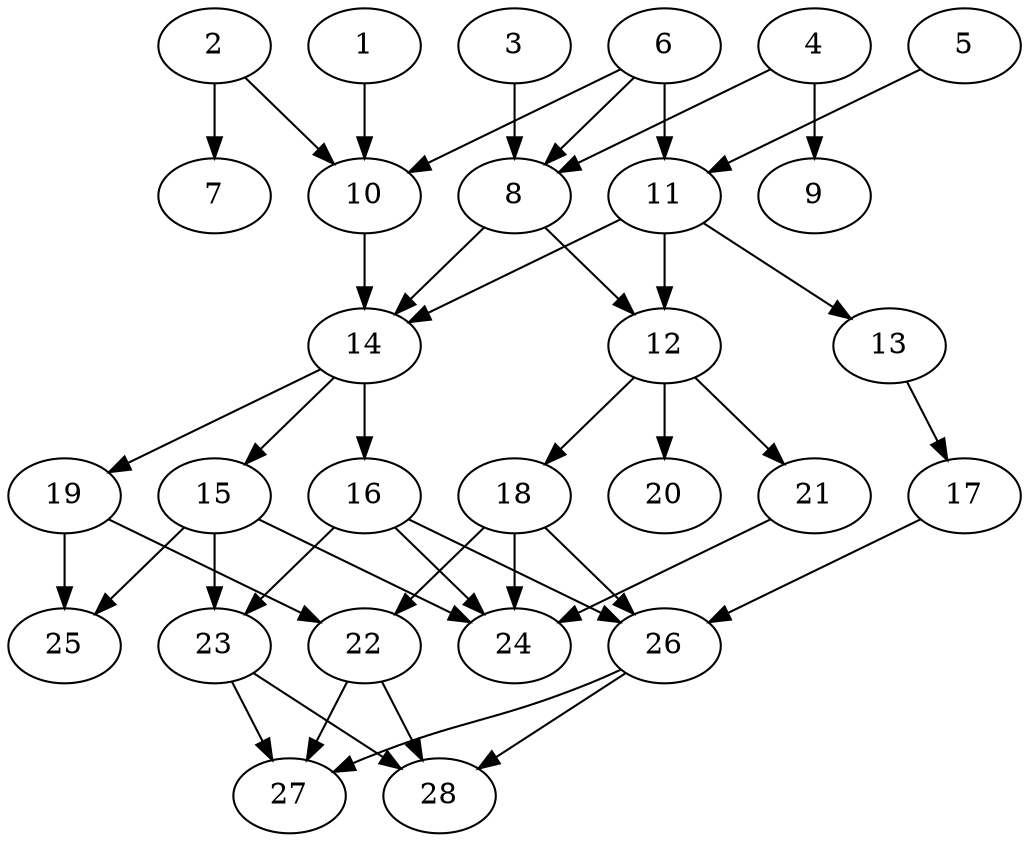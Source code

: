 // DAG (tier=2-normal, mode=compute, n=28, ccr=0.366, fat=0.537, density=0.455, regular=0.476, jump=0.188, mindata=524288, maxdata=8388608)
// DAG automatically generated by daggen at Sun Aug 24 16:33:33 2025
// /home/ermia/Project/Environments/daggen/bin/daggen --dot --ccr 0.366 --fat 0.537 --regular 0.476 --density 0.455 --jump 0.188 --mindata 524288 --maxdata 8388608 -n 28 
digraph G {
  1 [size="140727407678597280", alpha="0.16", expect_size="70363703839298640"]
  1 -> 10 [size ="107631913992192"]
  2 [size="351814477512563490816", alpha="0.01", expect_size="175907238756281745408"]
  2 -> 7 [size ="398687352127488"]
  2 -> 10 [size ="398687352127488"]
  3 [size="12962241561667567616", alpha="0.08", expect_size="6481120780833783808"]
  3 -> 8 [size ="44144512729088"]
  4 [size="138531253717615771648", alpha="0.03", expect_size="69265626858807885824"]
  4 -> 8 [size ="214184725839872"]
  4 -> 9 [size ="214184725839872"]
  5 [size="245882878042065338368", alpha="0.02", expect_size="122941439021032669184"]
  5 -> 11 [size ="313984959905792"]
  6 [size="3513977709802798", alpha="0.18", expect_size="1756988854901399"]
  6 -> 8 [size ="77422187773952"]
  6 -> 10 [size ="77422187773952"]
  6 -> 11 [size ="77422187773952"]
  7 [size="218977769105397888", alpha="0.18", expect_size="109488884552698944"]
  8 [size="4115692274057216000", alpha="0.11", expect_size="2057846137028608000"]
  8 -> 12 [size ="20545588428800"]
  8 -> 14 [size ="20545588428800"]
  9 [size="190492098543029846016", alpha="0.10", expect_size="95246049271514923008"]
  10 [size="12227741419557850", alpha="0.02", expect_size="6113870709778925"]
  10 -> 14 [size ="444460672483328"]
  11 [size="1998090726801408000", alpha="0.14", expect_size="999045363400704000"]
  11 -> 12 [size ="12691125043200"]
  11 -> 13 [size ="12691125043200"]
  11 -> 14 [size ="12691125043200"]
  12 [size="10101004622253522944", alpha="0.19", expect_size="5050502311126761472"]
  12 -> 18 [size ="37382329991168"]
  12 -> 20 [size ="37382329991168"]
  12 -> 21 [size ="37382329991168"]
  13 [size="373853682478350", alpha="0.08", expect_size="186926841239175"]
  13 -> 17 [size ="6855304675328"]
  14 [size="6374830066971867", alpha="0.02", expect_size="3187415033485933"]
  14 -> 15 [size ="158077286350848"]
  14 -> 16 [size ="158077286350848"]
  14 -> 19 [size ="158077286350848"]
  15 [size="22571890235822224", alpha="0.19", expect_size="11285945117911112"]
  15 -> 23 [size ="395801041829888"]
  15 -> 24 [size ="395801041829888"]
  15 -> 25 [size ="395801041829888"]
  16 [size="32891647225490136", alpha="0.16", expect_size="16445823612745068"]
  16 -> 23 [size ="22810311262208"]
  16 -> 24 [size ="22810311262208"]
  16 -> 26 [size ="22810311262208"]
  17 [size="27598695303235324", alpha="0.16", expect_size="13799347651617662"]
  17 -> 26 [size ="489767879835648"]
  18 [size="2191776625564546", alpha="0.06", expect_size="1095888312782273"]
  18 -> 22 [size ="38344696266752"]
  18 -> 24 [size ="38344696266752"]
  18 -> 26 [size ="38344696266752"]
  19 [size="233540702007821888", alpha="0.14", expect_size="116770351003910944"]
  19 -> 22 [size ="167987118080000"]
  19 -> 25 [size ="167987118080000"]
  20 [size="12389666425066954", alpha="0.13", expect_size="6194833212533477"]
  21 [size="570609485966494080", alpha="0.03", expect_size="285304742983247040"]
  21 -> 24 [size ="264007109836800"]
  22 [size="72070786187290896", alpha="0.02", expect_size="36035393093645448"]
  22 -> 27 [size ="64272038100992"]
  22 -> 28 [size ="64272038100992"]
  23 [size="776350869797720", alpha="0.07", expect_size="388175434898860"]
  23 -> 27 [size ="35115686166528"]
  23 -> 28 [size ="35115686166528"]
  24 [size="582973559895024640", alpha="0.13", expect_size="291486779947512320"]
  25 [size="4570359471260729", alpha="0.13", expect_size="2285179735630364"]
  26 [size="2550111387577672", alpha="0.17", expect_size="1275055693788836"]
  26 -> 27 [size ="85149370810368"]
  26 -> 28 [size ="85149370810368"]
  27 [size="23473283818570092", alpha="0.08", expect_size="11736641909285046"]
  28 [size="308135553199153086464", alpha="0.09", expect_size="154067776599576543232"]
}